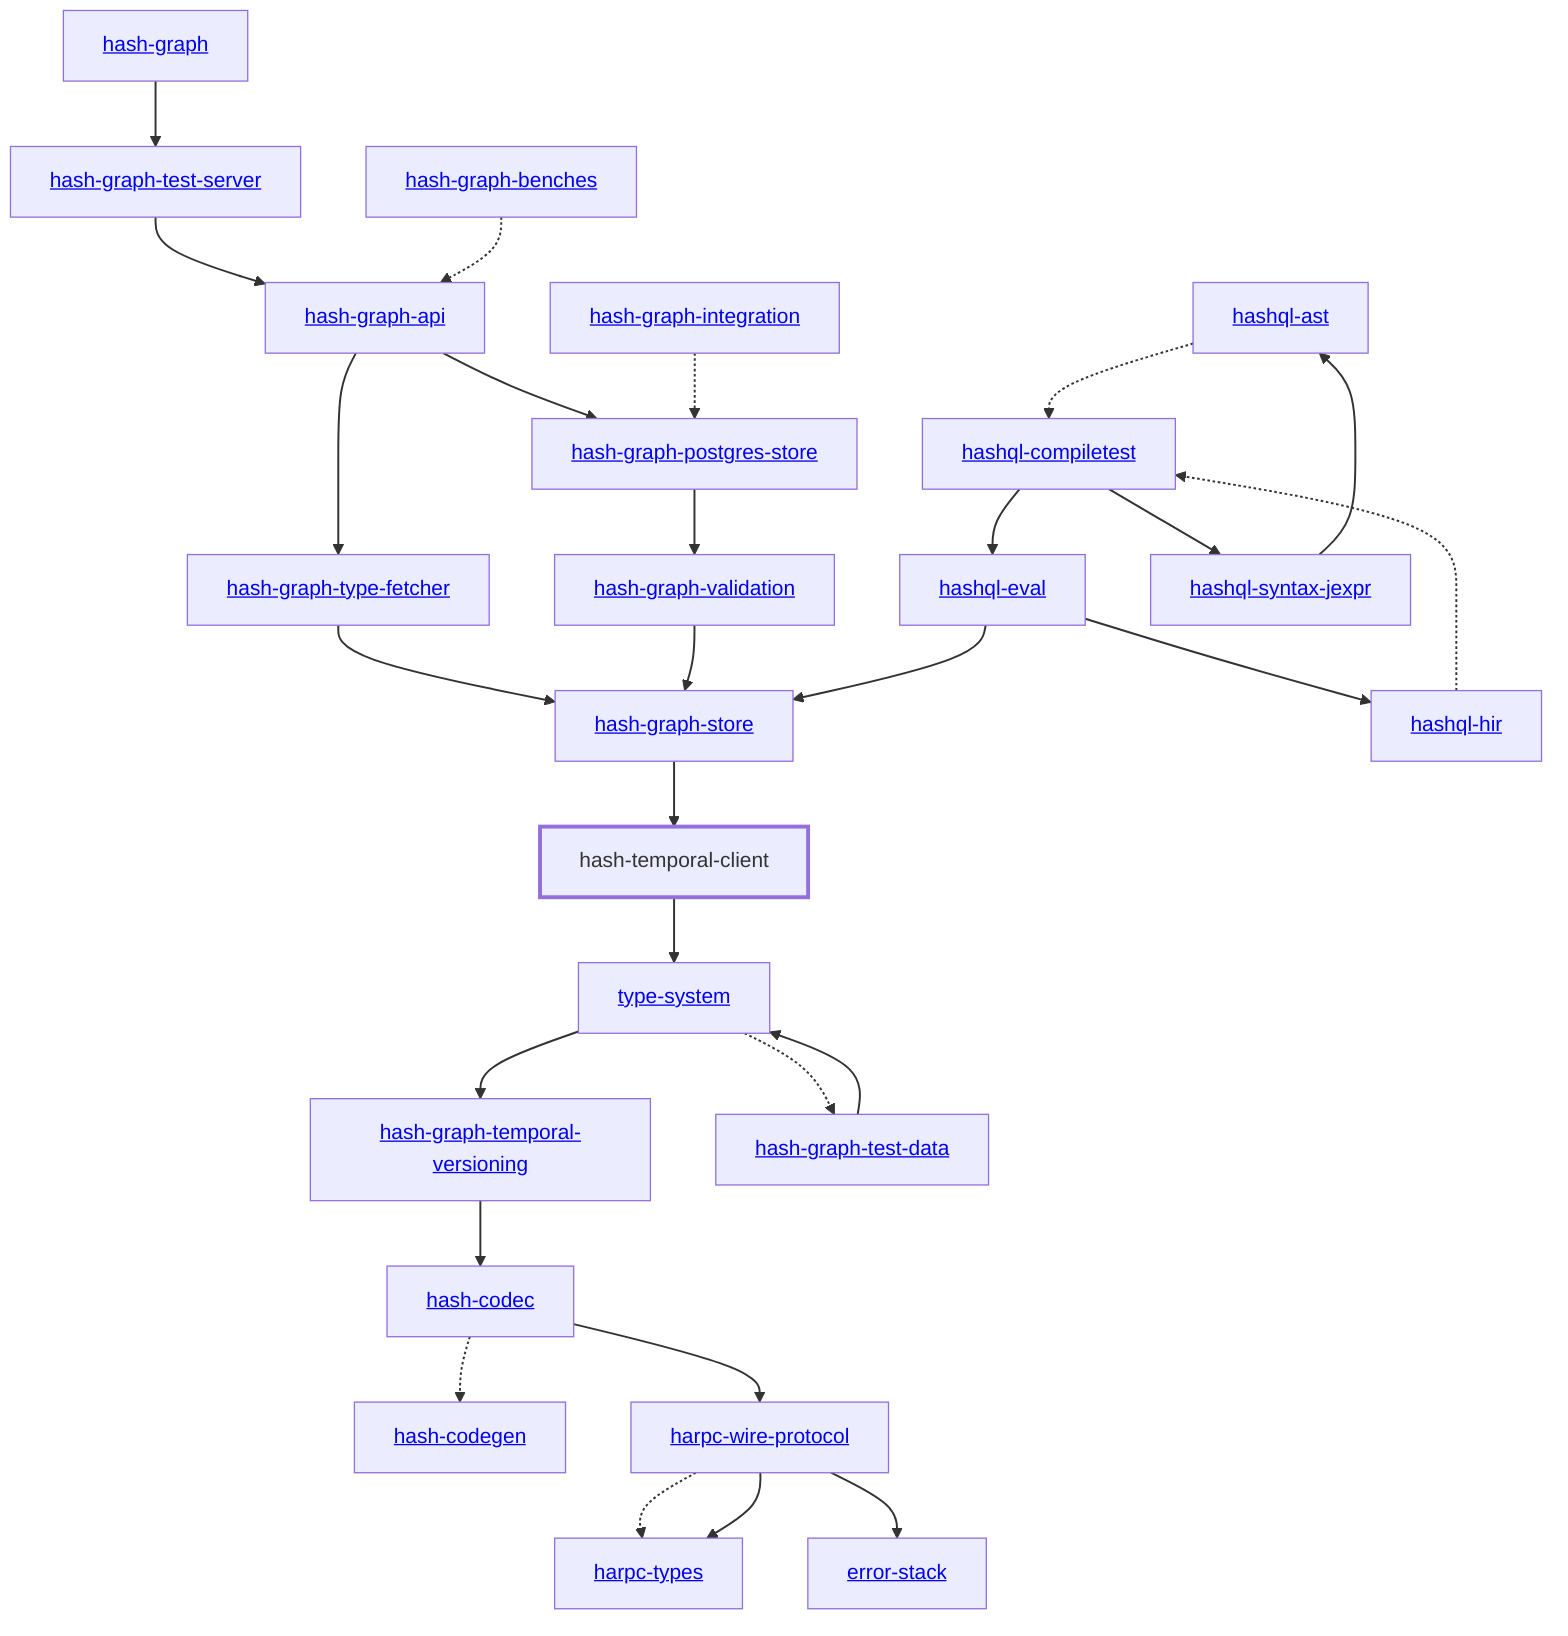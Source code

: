 graph TD
    linkStyle default stroke-width:1.5px
    classDef default stroke-width:1px
    classDef root stroke-width:3px
    classDef dev stroke-width:1px
    classDef build stroke-width:1px
    %% Legend
    %% --> : Normal dependency
    %% -.-> : Dev dependency
    %% ---> : Build dependency
    0[<a href="../hash_graph/index.html">hash-graph</a>]
    1[<a href="../type_system/index.html">type-system</a>]
    2[<a href="../hash_codec/index.html">hash-codec</a>]
    3[<a href="../hash_codegen/index.html">hash-codegen</a>]
    4[<a href="../hash_graph_api/index.html">hash-graph-api</a>]
    5[<a href="../hash_graph_postgres_store/index.html">hash-graph-postgres-store</a>]
    6[<a href="../hash_graph_store/index.html">hash-graph-store</a>]
    7[<a href="../hash_graph_temporal_versioning/index.html">hash-graph-temporal-versioning</a>]
    8[<a href="../hash_graph_test_server/index.html">hash-graph-test-server</a>]
    9[<a href="../hash_graph_type_fetcher/index.html">hash-graph-type-fetcher</a>]
    10[<a href="../hash_graph_validation/index.html">hash-graph-validation</a>]
    11[<a href="../harpc_types/index.html">harpc-types</a>]
    12[<a href="../harpc_wire_protocol/index.html">harpc-wire-protocol</a>]
    13[<a href="../hashql_ast/index.html">hashql-ast</a>]
    14[<a href="../hashql_compiletest/index.html">hashql-compiletest</a>]
    15[<a href="../hashql_eval/index.html">hashql-eval</a>]
    16[<a href="../hashql_hir/index.html">hashql-hir</a>]
    17[<a href="../hashql_syntax_jexpr/index.html">hashql-syntax-jexpr</a>]
    18[hash-temporal-client]
    class 18 root
    19[<a href="../error_stack/index.html">error-stack</a>]
    20[<a href="../hash_graph_benches/index.html">hash-graph-benches</a>]
    21[<a href="../hash_graph_integration/index.html">hash-graph-integration</a>]
    22[<a href="../hash_graph_test_data/index.html">hash-graph-test-data</a>]
    0 --> 8
    1 --> 7
    1 -.-> 22
    2 -.-> 3
    2 --> 12
    4 --> 5
    4 --> 9
    5 --> 10
    6 --> 18
    7 --> 2
    8 --> 4
    9 --> 6
    10 --> 6
    12 -.-> 11
    12 --> 11
    12 --> 19
    13 -.-> 14
    14 --> 15
    14 --> 17
    15 --> 6
    15 --> 16
    16 -.-> 14
    17 --> 13
    18 --> 1
    20 -.-> 4
    21 -.-> 5
    22 --> 1